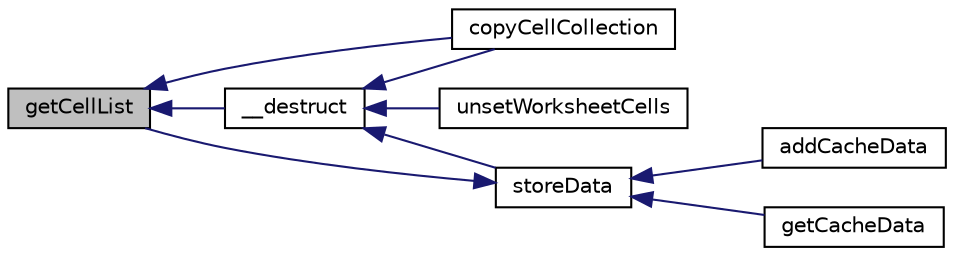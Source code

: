 digraph "getCellList"
{
  edge [fontname="Helvetica",fontsize="10",labelfontname="Helvetica",labelfontsize="10"];
  node [fontname="Helvetica",fontsize="10",shape=record];
  rankdir="LR";
  Node36 [label="getCellList",height=0.2,width=0.4,color="black", fillcolor="grey75", style="filled", fontcolor="black"];
  Node36 -> Node37 [dir="back",color="midnightblue",fontsize="10",style="solid",fontname="Helvetica"];
  Node37 [label="copyCellCollection",height=0.2,width=0.4,color="black", fillcolor="white", style="filled",URL="$class_p_h_p_excel___cached_object_storage___a_p_c.html#a51058a2727b1b9ed29e90d69442b61c1"];
  Node36 -> Node38 [dir="back",color="midnightblue",fontsize="10",style="solid",fontname="Helvetica"];
  Node38 [label="__destruct",height=0.2,width=0.4,color="black", fillcolor="white", style="filled",URL="$class_p_h_p_excel___cached_object_storage___a_p_c.html#a421831a265621325e1fdd19aace0c758"];
  Node38 -> Node39 [dir="back",color="midnightblue",fontsize="10",style="solid",fontname="Helvetica"];
  Node39 [label="storeData",height=0.2,width=0.4,color="black", fillcolor="white", style="filled",URL="$class_p_h_p_excel___cached_object_storage___a_p_c.html#ac259c2f1dc99ef6e4a7c8b9d39187e0f"];
  Node39 -> Node40 [dir="back",color="midnightblue",fontsize="10",style="solid",fontname="Helvetica"];
  Node40 [label="addCacheData",height=0.2,width=0.4,color="black", fillcolor="white", style="filled",URL="$class_p_h_p_excel___cached_object_storage___a_p_c.html#ad67d427e919ac13624188bcbebc4a1df"];
  Node39 -> Node41 [dir="back",color="midnightblue",fontsize="10",style="solid",fontname="Helvetica"];
  Node41 [label="getCacheData",height=0.2,width=0.4,color="black", fillcolor="white", style="filled",URL="$class_p_h_p_excel___cached_object_storage___a_p_c.html#a7c7ab4b1ed71d38b5d4581f738af52ef"];
  Node39 -> Node36 [dir="back",color="midnightblue",fontsize="10",style="solid",fontname="Helvetica"];
  Node38 -> Node37 [dir="back",color="midnightblue",fontsize="10",style="solid",fontname="Helvetica"];
  Node38 -> Node42 [dir="back",color="midnightblue",fontsize="10",style="solid",fontname="Helvetica"];
  Node42 [label="unsetWorksheetCells",height=0.2,width=0.4,color="black", fillcolor="white", style="filled",URL="$class_p_h_p_excel___cached_object_storage___a_p_c.html#aa75306c27cb6ab1fdb16ccdb24a8e04e"];
}
